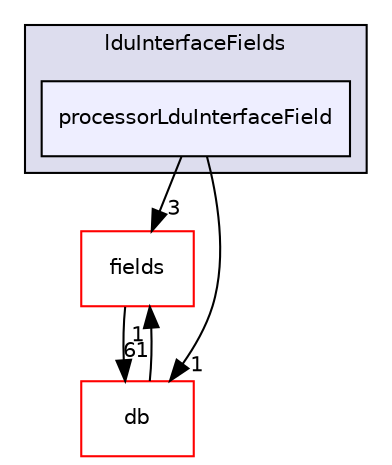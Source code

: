 digraph "src/OpenFOAM/matrices/lduMatrix/lduAddressing/lduInterfaceFields/processorLduInterfaceField" {
  bgcolor=transparent;
  compound=true
  node [ fontsize="10", fontname="Helvetica"];
  edge [ labelfontsize="10", labelfontname="Helvetica"];
  subgraph clusterdir_dcd52ee40db40a986002fe7976fc48d2 {
    graph [ bgcolor="#ddddee", pencolor="black", label="lduInterfaceFields" fontname="Helvetica", fontsize="10", URL="dir_dcd52ee40db40a986002fe7976fc48d2.html"]
  dir_cace2b3da6e2c2cbbb6395e984da1e1e [shape=box, label="processorLduInterfaceField", style="filled", fillcolor="#eeeeff", pencolor="black", URL="dir_cace2b3da6e2c2cbbb6395e984da1e1e.html"];
  }
  dir_962442b8f989d5529fab5e0f0e4ffb74 [shape=box label="fields" color="red" URL="dir_962442b8f989d5529fab5e0f0e4ffb74.html"];
  dir_63c634f7a7cfd679ac26c67fb30fc32f [shape=box label="db" color="red" URL="dir_63c634f7a7cfd679ac26c67fb30fc32f.html"];
  dir_962442b8f989d5529fab5e0f0e4ffb74->dir_63c634f7a7cfd679ac26c67fb30fc32f [headlabel="61", labeldistance=1.5 headhref="dir_002075_002006.html"];
  dir_63c634f7a7cfd679ac26c67fb30fc32f->dir_962442b8f989d5529fab5e0f0e4ffb74 [headlabel="1", labeldistance=1.5 headhref="dir_002006_002075.html"];
  dir_cace2b3da6e2c2cbbb6395e984da1e1e->dir_962442b8f989d5529fab5e0f0e4ffb74 [headlabel="3", labeldistance=1.5 headhref="dir_002199_002075.html"];
  dir_cace2b3da6e2c2cbbb6395e984da1e1e->dir_63c634f7a7cfd679ac26c67fb30fc32f [headlabel="1", labeldistance=1.5 headhref="dir_002199_002006.html"];
}
